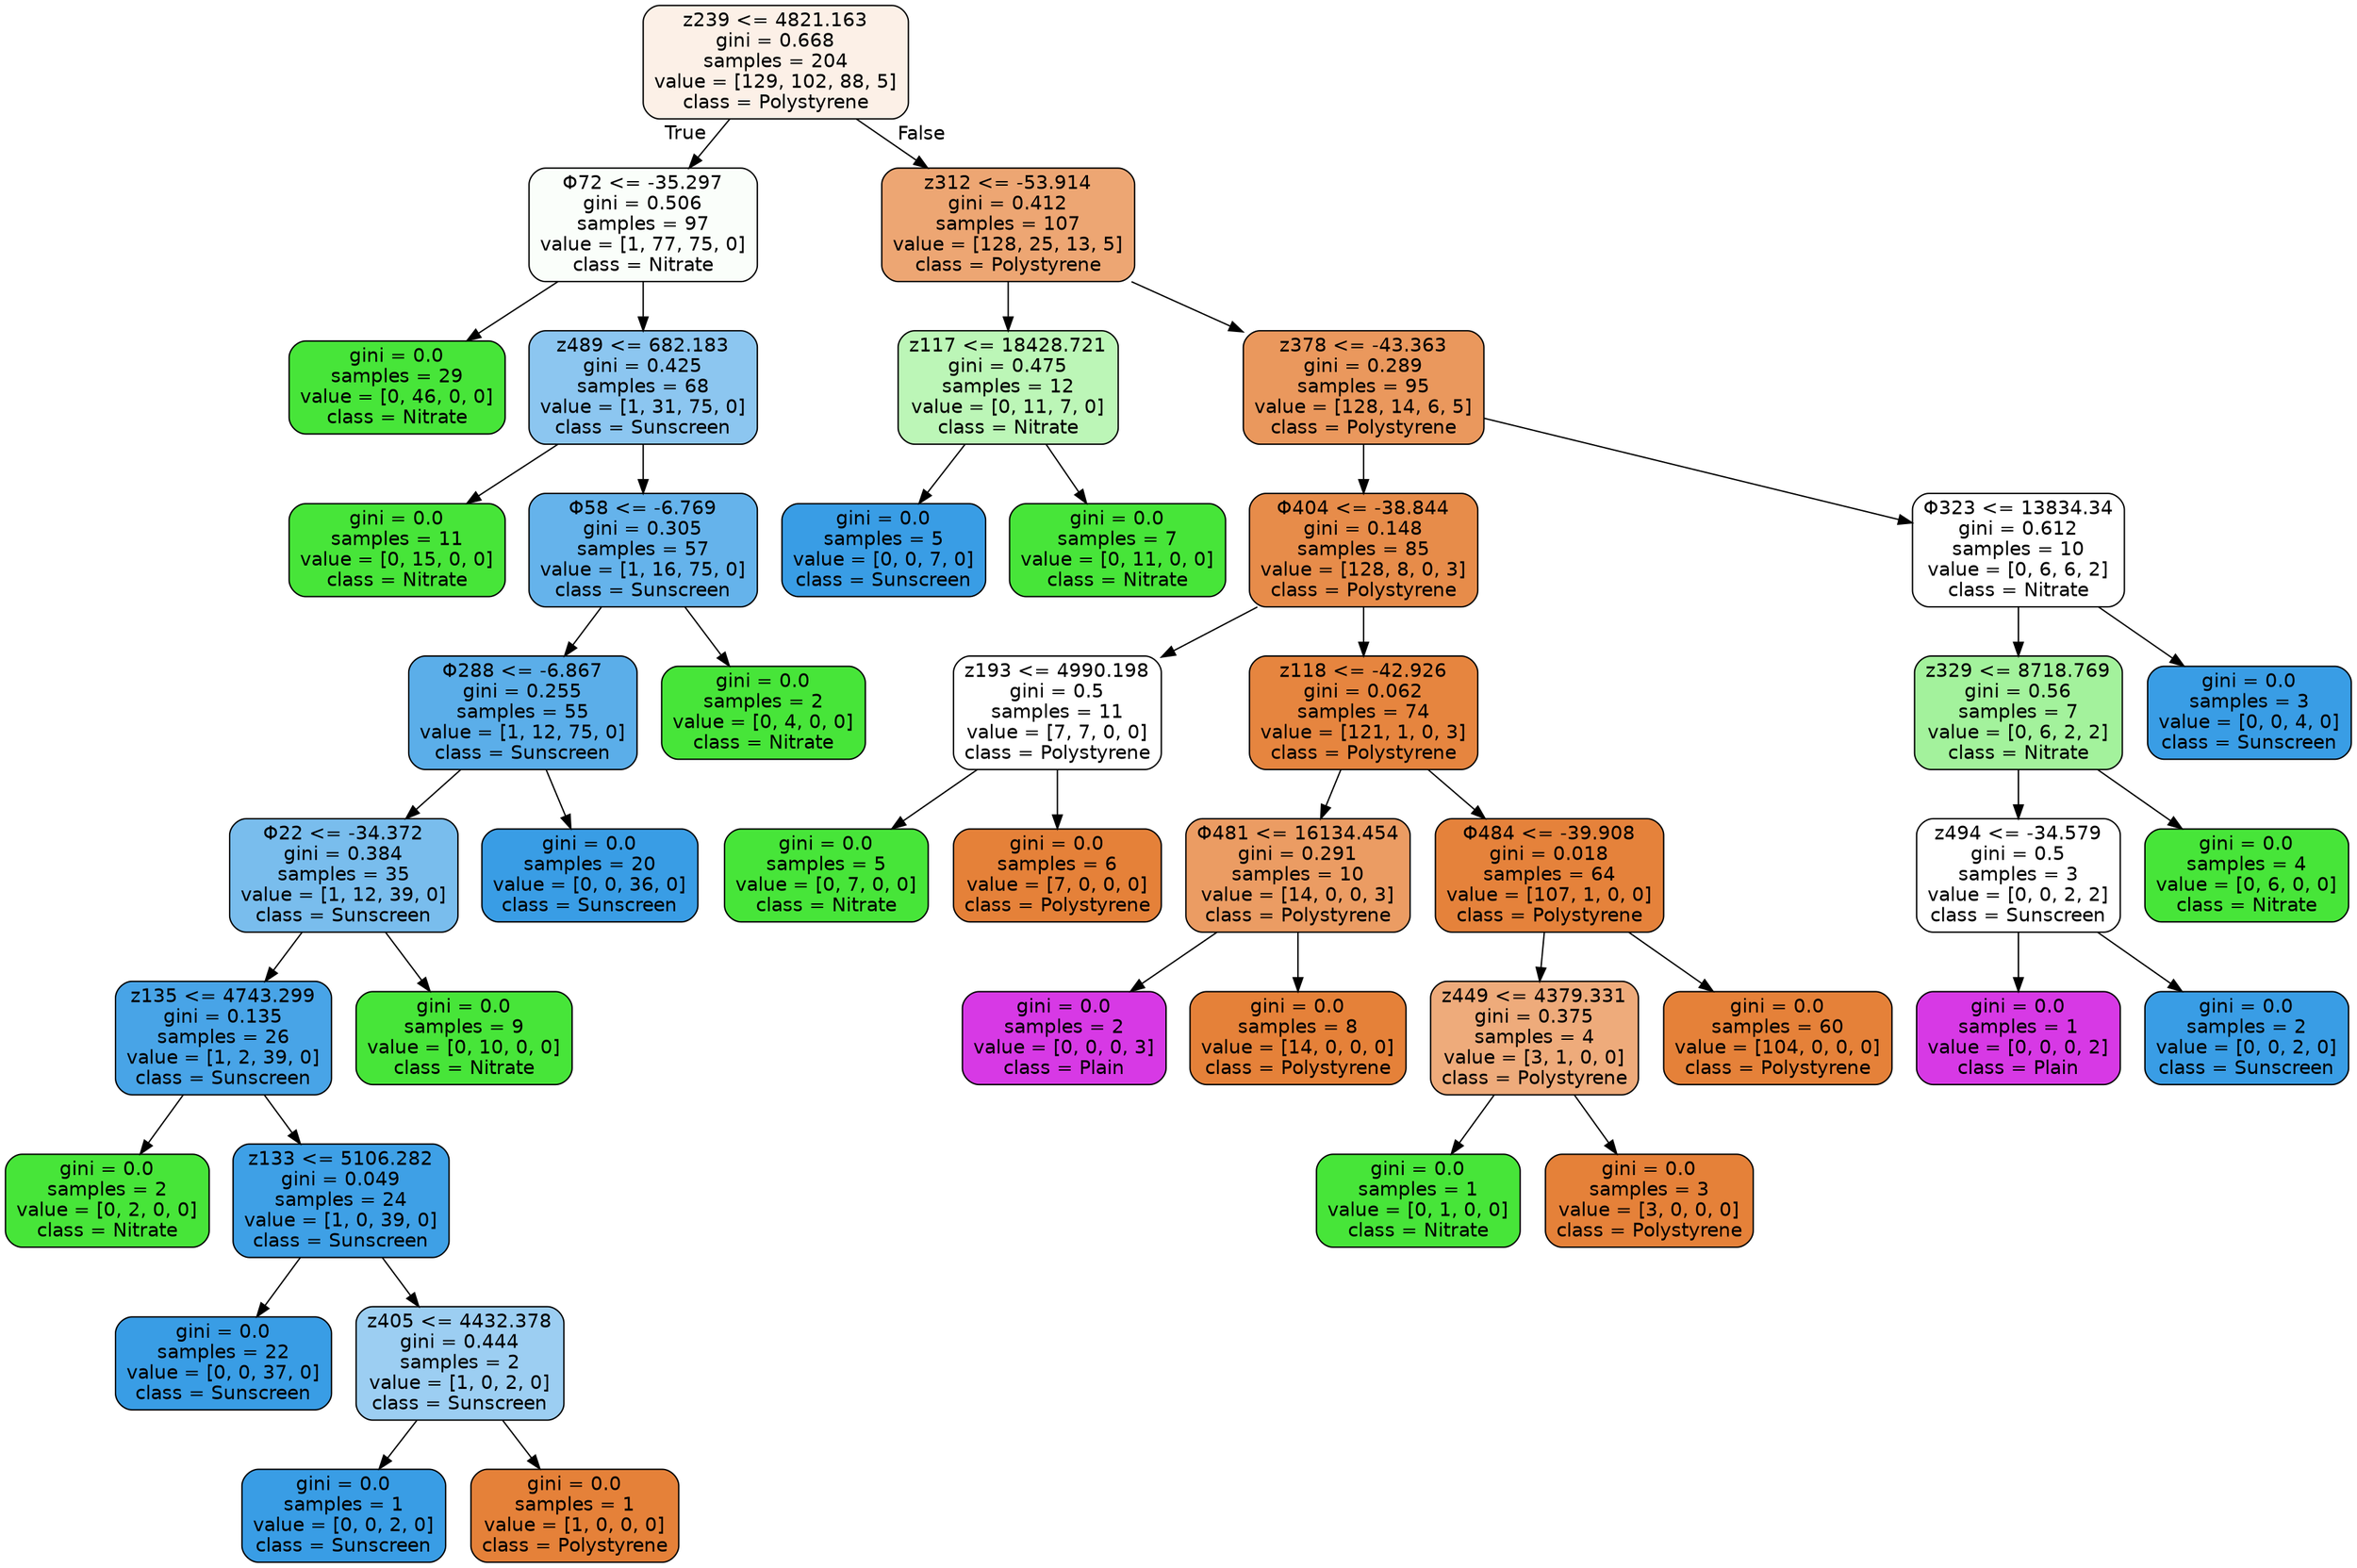 digraph Tree {
node [shape=box, style="filled, rounded", color="black", fontname="helvetica"] ;
edge [fontname="helvetica"] ;
0 [label="z239 <= 4821.163\ngini = 0.668\nsamples = 204\nvalue = [129, 102, 88, 5]\nclass = Polystyrene", fillcolor="#fcf0e7"] ;
1 [label="Φ72 <= -35.297\ngini = 0.506\nsamples = 97\nvalue = [1, 77, 75, 0]\nclass = Nitrate", fillcolor="#fafefa"] ;
0 -> 1 [labeldistance=2.5, labelangle=45, headlabel="True"] ;
2 [label="gini = 0.0\nsamples = 29\nvalue = [0, 46, 0, 0]\nclass = Nitrate", fillcolor="#47e539"] ;
1 -> 2 ;
3 [label="z489 <= 682.183\ngini = 0.425\nsamples = 68\nvalue = [1, 31, 75, 0]\nclass = Sunscreen", fillcolor="#8cc6f0"] ;
1 -> 3 ;
4 [label="gini = 0.0\nsamples = 11\nvalue = [0, 15, 0, 0]\nclass = Nitrate", fillcolor="#47e539"] ;
3 -> 4 ;
5 [label="Φ58 <= -6.769\ngini = 0.305\nsamples = 57\nvalue = [1, 16, 75, 0]\nclass = Sunscreen", fillcolor="#65b3eb"] ;
3 -> 5 ;
6 [label="Φ288 <= -6.867\ngini = 0.255\nsamples = 55\nvalue = [1, 12, 75, 0]\nclass = Sunscreen", fillcolor="#5baee9"] ;
5 -> 6 ;
7 [label="Φ22 <= -34.372\ngini = 0.384\nsamples = 35\nvalue = [1, 12, 39, 0]\nclass = Sunscreen", fillcolor="#79bded"] ;
6 -> 7 ;
8 [label="z135 <= 4743.299\ngini = 0.135\nsamples = 26\nvalue = [1, 2, 39, 0]\nclass = Sunscreen", fillcolor="#48a4e7"] ;
7 -> 8 ;
9 [label="gini = 0.0\nsamples = 2\nvalue = [0, 2, 0, 0]\nclass = Nitrate", fillcolor="#47e539"] ;
8 -> 9 ;
10 [label="z133 <= 5106.282\ngini = 0.049\nsamples = 24\nvalue = [1, 0, 39, 0]\nclass = Sunscreen", fillcolor="#3ea0e6"] ;
8 -> 10 ;
11 [label="gini = 0.0\nsamples = 22\nvalue = [0, 0, 37, 0]\nclass = Sunscreen", fillcolor="#399de5"] ;
10 -> 11 ;
12 [label="z405 <= 4432.378\ngini = 0.444\nsamples = 2\nvalue = [1, 0, 2, 0]\nclass = Sunscreen", fillcolor="#9ccef2"] ;
10 -> 12 ;
13 [label="gini = 0.0\nsamples = 1\nvalue = [0, 0, 2, 0]\nclass = Sunscreen", fillcolor="#399de5"] ;
12 -> 13 ;
14 [label="gini = 0.0\nsamples = 1\nvalue = [1, 0, 0, 0]\nclass = Polystyrene", fillcolor="#e58139"] ;
12 -> 14 ;
15 [label="gini = 0.0\nsamples = 9\nvalue = [0, 10, 0, 0]\nclass = Nitrate", fillcolor="#47e539"] ;
7 -> 15 ;
16 [label="gini = 0.0\nsamples = 20\nvalue = [0, 0, 36, 0]\nclass = Sunscreen", fillcolor="#399de5"] ;
6 -> 16 ;
17 [label="gini = 0.0\nsamples = 2\nvalue = [0, 4, 0, 0]\nclass = Nitrate", fillcolor="#47e539"] ;
5 -> 17 ;
18 [label="z312 <= -53.914\ngini = 0.412\nsamples = 107\nvalue = [128, 25, 13, 5]\nclass = Polystyrene", fillcolor="#eda673"] ;
0 -> 18 [labeldistance=2.5, labelangle=-45, headlabel="False"] ;
19 [label="z117 <= 18428.721\ngini = 0.475\nsamples = 12\nvalue = [0, 11, 7, 0]\nclass = Nitrate", fillcolor="#bcf6b7"] ;
18 -> 19 ;
20 [label="gini = 0.0\nsamples = 5\nvalue = [0, 0, 7, 0]\nclass = Sunscreen", fillcolor="#399de5"] ;
19 -> 20 ;
21 [label="gini = 0.0\nsamples = 7\nvalue = [0, 11, 0, 0]\nclass = Nitrate", fillcolor="#47e539"] ;
19 -> 21 ;
22 [label="z378 <= -43.363\ngini = 0.289\nsamples = 95\nvalue = [128, 14, 6, 5]\nclass = Polystyrene", fillcolor="#ea985d"] ;
18 -> 22 ;
23 [label="Φ404 <= -38.844\ngini = 0.148\nsamples = 85\nvalue = [128, 8, 0, 3]\nclass = Polystyrene", fillcolor="#e78c4a"] ;
22 -> 23 ;
24 [label="z193 <= 4990.198\ngini = 0.5\nsamples = 11\nvalue = [7, 7, 0, 0]\nclass = Polystyrene", fillcolor="#ffffff"] ;
23 -> 24 ;
25 [label="gini = 0.0\nsamples = 5\nvalue = [0, 7, 0, 0]\nclass = Nitrate", fillcolor="#47e539"] ;
24 -> 25 ;
26 [label="gini = 0.0\nsamples = 6\nvalue = [7, 0, 0, 0]\nclass = Polystyrene", fillcolor="#e58139"] ;
24 -> 26 ;
27 [label="z118 <= -42.926\ngini = 0.062\nsamples = 74\nvalue = [121, 1, 0, 3]\nclass = Polystyrene", fillcolor="#e6853f"] ;
23 -> 27 ;
28 [label="Φ481 <= 16134.454\ngini = 0.291\nsamples = 10\nvalue = [14, 0, 0, 3]\nclass = Polystyrene", fillcolor="#eb9c63"] ;
27 -> 28 ;
29 [label="gini = 0.0\nsamples = 2\nvalue = [0, 0, 0, 3]\nclass = Plain", fillcolor="#d739e5"] ;
28 -> 29 ;
30 [label="gini = 0.0\nsamples = 8\nvalue = [14, 0, 0, 0]\nclass = Polystyrene", fillcolor="#e58139"] ;
28 -> 30 ;
31 [label="Φ484 <= -39.908\ngini = 0.018\nsamples = 64\nvalue = [107, 1, 0, 0]\nclass = Polystyrene", fillcolor="#e5823b"] ;
27 -> 31 ;
32 [label="z449 <= 4379.331\ngini = 0.375\nsamples = 4\nvalue = [3, 1, 0, 0]\nclass = Polystyrene", fillcolor="#eeab7b"] ;
31 -> 32 ;
33 [label="gini = 0.0\nsamples = 1\nvalue = [0, 1, 0, 0]\nclass = Nitrate", fillcolor="#47e539"] ;
32 -> 33 ;
34 [label="gini = 0.0\nsamples = 3\nvalue = [3, 0, 0, 0]\nclass = Polystyrene", fillcolor="#e58139"] ;
32 -> 34 ;
35 [label="gini = 0.0\nsamples = 60\nvalue = [104, 0, 0, 0]\nclass = Polystyrene", fillcolor="#e58139"] ;
31 -> 35 ;
36 [label="Φ323 <= 13834.34\ngini = 0.612\nsamples = 10\nvalue = [0, 6, 6, 2]\nclass = Nitrate", fillcolor="#ffffff"] ;
22 -> 36 ;
37 [label="z329 <= 8718.769\ngini = 0.56\nsamples = 7\nvalue = [0, 6, 2, 2]\nclass = Nitrate", fillcolor="#a3f29c"] ;
36 -> 37 ;
38 [label="z494 <= -34.579\ngini = 0.5\nsamples = 3\nvalue = [0, 0, 2, 2]\nclass = Sunscreen", fillcolor="#ffffff"] ;
37 -> 38 ;
39 [label="gini = 0.0\nsamples = 1\nvalue = [0, 0, 0, 2]\nclass = Plain", fillcolor="#d739e5"] ;
38 -> 39 ;
40 [label="gini = 0.0\nsamples = 2\nvalue = [0, 0, 2, 0]\nclass = Sunscreen", fillcolor="#399de5"] ;
38 -> 40 ;
41 [label="gini = 0.0\nsamples = 4\nvalue = [0, 6, 0, 0]\nclass = Nitrate", fillcolor="#47e539"] ;
37 -> 41 ;
42 [label="gini = 0.0\nsamples = 3\nvalue = [0, 0, 4, 0]\nclass = Sunscreen", fillcolor="#399de5"] ;
36 -> 42 ;
}